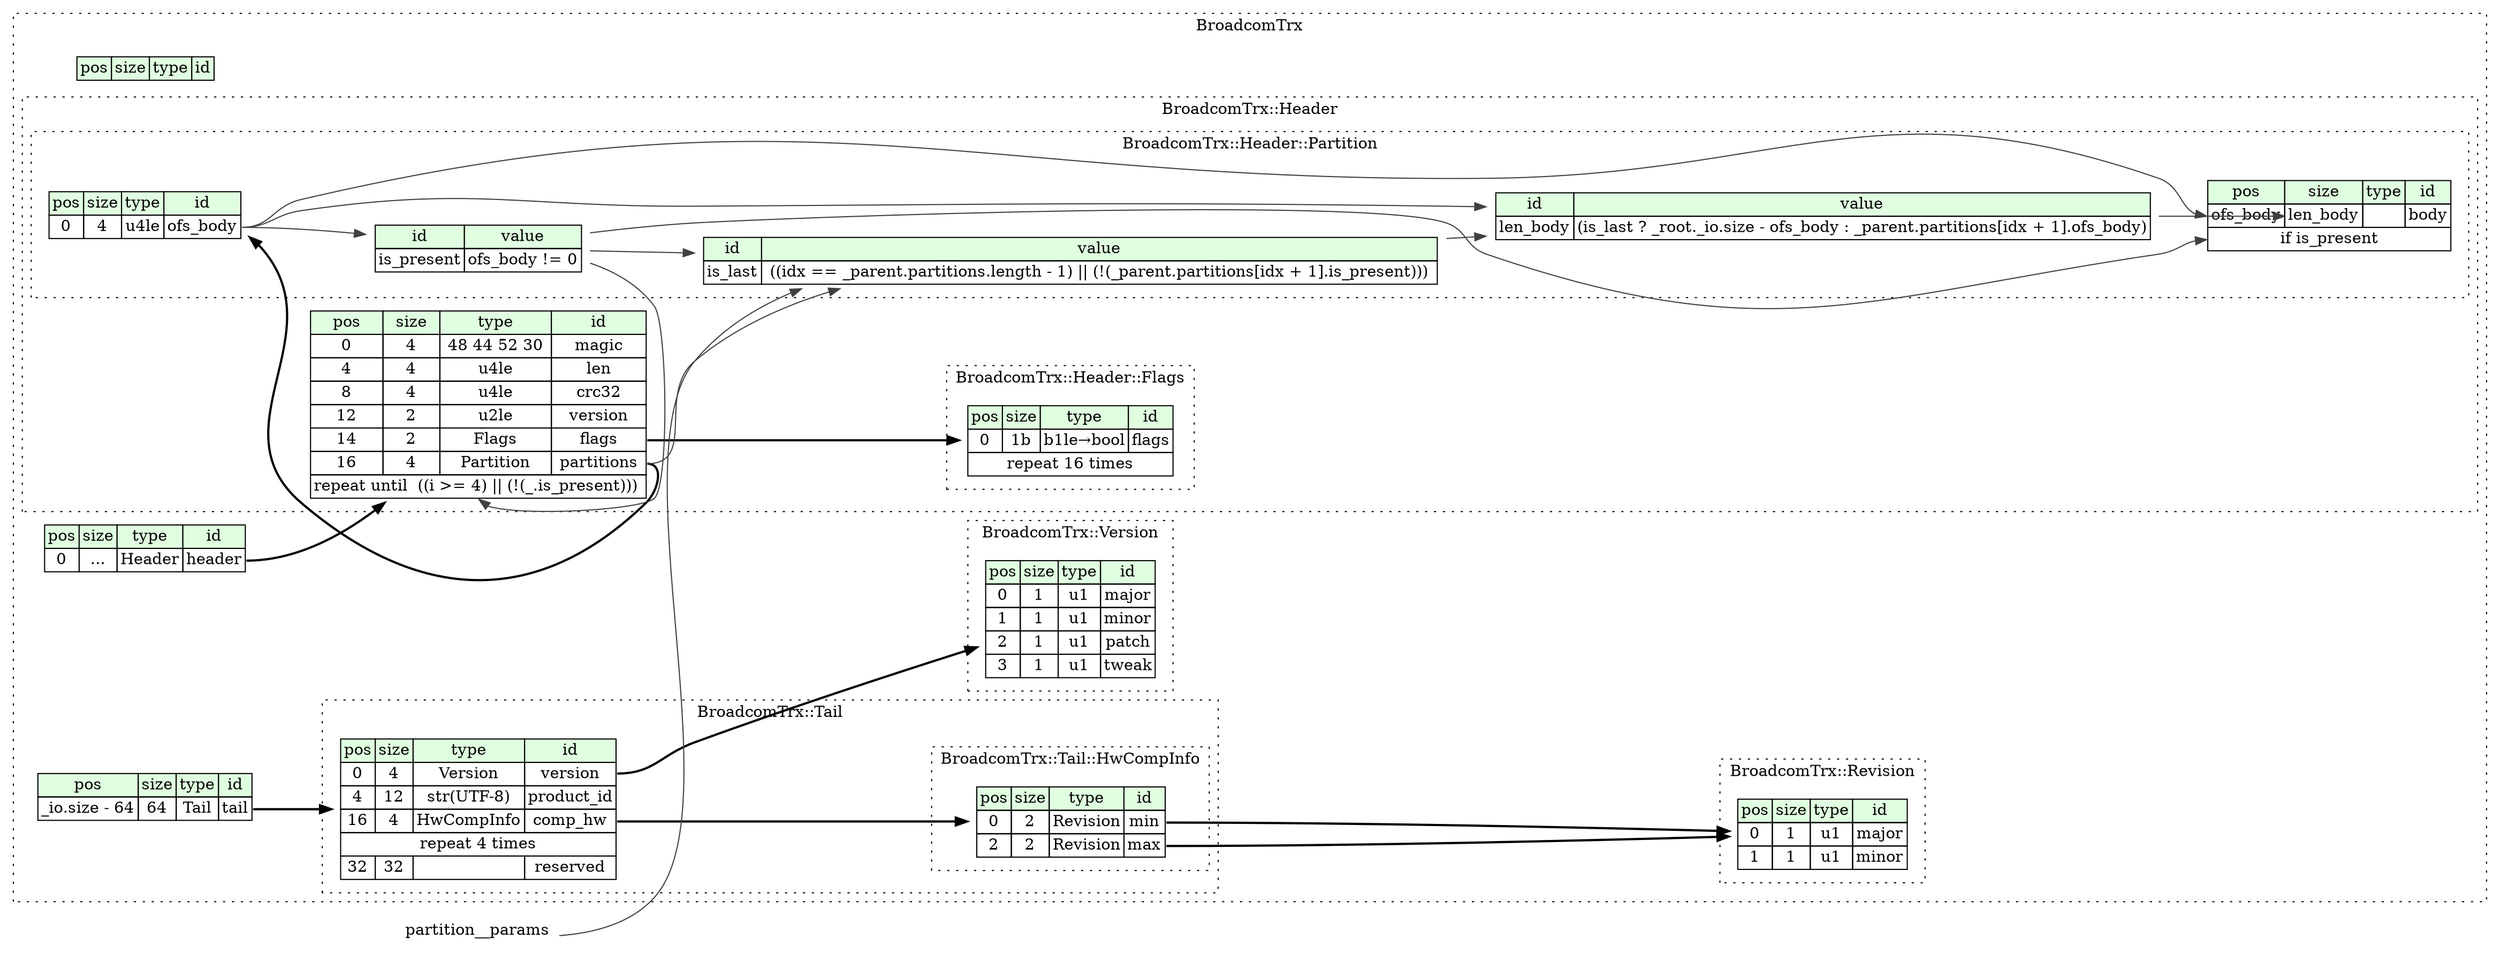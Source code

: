 digraph {
	rankdir=LR;
	node [shape=plaintext];
	subgraph cluster__broadcom_trx {
		label="BroadcomTrx";
		graph[style=dotted];

		broadcom_trx__seq [label=<<TABLE BORDER="0" CELLBORDER="1" CELLSPACING="0">
			<TR><TD BGCOLOR="#E0FFE0">pos</TD><TD BGCOLOR="#E0FFE0">size</TD><TD BGCOLOR="#E0FFE0">type</TD><TD BGCOLOR="#E0FFE0">id</TD></TR>
		</TABLE>>];
		broadcom_trx__inst__header [label=<<TABLE BORDER="0" CELLBORDER="1" CELLSPACING="0">
			<TR><TD BGCOLOR="#E0FFE0">pos</TD><TD BGCOLOR="#E0FFE0">size</TD><TD BGCOLOR="#E0FFE0">type</TD><TD BGCOLOR="#E0FFE0">id</TD></TR>
			<TR><TD PORT="header_pos">0</TD><TD PORT="header_size">...</TD><TD>Header</TD><TD PORT="header_type">header</TD></TR>
		</TABLE>>];
		broadcom_trx__inst__tail [label=<<TABLE BORDER="0" CELLBORDER="1" CELLSPACING="0">
			<TR><TD BGCOLOR="#E0FFE0">pos</TD><TD BGCOLOR="#E0FFE0">size</TD><TD BGCOLOR="#E0FFE0">type</TD><TD BGCOLOR="#E0FFE0">id</TD></TR>
			<TR><TD PORT="tail_pos">_io.size - 64</TD><TD PORT="tail_size">64</TD><TD>Tail</TD><TD PORT="tail_type">tail</TD></TR>
		</TABLE>>];
		subgraph cluster__header {
			label="BroadcomTrx::Header";
			graph[style=dotted];

			header__seq [label=<<TABLE BORDER="0" CELLBORDER="1" CELLSPACING="0">
				<TR><TD BGCOLOR="#E0FFE0">pos</TD><TD BGCOLOR="#E0FFE0">size</TD><TD BGCOLOR="#E0FFE0">type</TD><TD BGCOLOR="#E0FFE0">id</TD></TR>
				<TR><TD PORT="magic_pos">0</TD><TD PORT="magic_size">4</TD><TD>48 44 52 30</TD><TD PORT="magic_type">magic</TD></TR>
				<TR><TD PORT="len_pos">4</TD><TD PORT="len_size">4</TD><TD>u4le</TD><TD PORT="len_type">len</TD></TR>
				<TR><TD PORT="crc32_pos">8</TD><TD PORT="crc32_size">4</TD><TD>u4le</TD><TD PORT="crc32_type">crc32</TD></TR>
				<TR><TD PORT="version_pos">12</TD><TD PORT="version_size">2</TD><TD>u2le</TD><TD PORT="version_type">version</TD></TR>
				<TR><TD PORT="flags_pos">14</TD><TD PORT="flags_size">2</TD><TD>Flags</TD><TD PORT="flags_type">flags</TD></TR>
				<TR><TD PORT="partitions_pos">16</TD><TD PORT="partitions_size">4</TD><TD>Partition</TD><TD PORT="partitions_type">partitions</TD></TR>
				<TR><TD COLSPAN="4" PORT="partitions__repeat">repeat until  ((i &gt;= 4) || (!(_.is_present))) </TD></TR>
			</TABLE>>];
			subgraph cluster__flags {
				label="BroadcomTrx::Header::Flags";
				graph[style=dotted];

				flags__seq [label=<<TABLE BORDER="0" CELLBORDER="1" CELLSPACING="0">
					<TR><TD BGCOLOR="#E0FFE0">pos</TD><TD BGCOLOR="#E0FFE0">size</TD><TD BGCOLOR="#E0FFE0">type</TD><TD BGCOLOR="#E0FFE0">id</TD></TR>
					<TR><TD PORT="flags_pos">0</TD><TD PORT="flags_size">1b</TD><TD>b1le→bool</TD><TD PORT="flags_type">flags</TD></TR>
					<TR><TD COLSPAN="4" PORT="flags__repeat">repeat 16 times</TD></TR>
				</TABLE>>];
			}
			subgraph cluster__partition {
				label="BroadcomTrx::Header::Partition";
				graph[style=dotted];

				partition__seq [label=<<TABLE BORDER="0" CELLBORDER="1" CELLSPACING="0">
					<TR><TD BGCOLOR="#E0FFE0">pos</TD><TD BGCOLOR="#E0FFE0">size</TD><TD BGCOLOR="#E0FFE0">type</TD><TD BGCOLOR="#E0FFE0">id</TD></TR>
					<TR><TD PORT="ofs_body_pos">0</TD><TD PORT="ofs_body_size">4</TD><TD>u4le</TD><TD PORT="ofs_body_type">ofs_body</TD></TR>
				</TABLE>>];
				partition__inst__body [label=<<TABLE BORDER="0" CELLBORDER="1" CELLSPACING="0">
					<TR><TD BGCOLOR="#E0FFE0">pos</TD><TD BGCOLOR="#E0FFE0">size</TD><TD BGCOLOR="#E0FFE0">type</TD><TD BGCOLOR="#E0FFE0">id</TD></TR>
					<TR><TD PORT="body_pos">ofs_body</TD><TD PORT="body_size">len_body</TD><TD></TD><TD PORT="body_type">body</TD></TR>
					<TR><TD COLSPAN="4" PORT="body__if">if is_present</TD></TR>
				</TABLE>>];
				partition__inst__is_last [label=<<TABLE BORDER="0" CELLBORDER="1" CELLSPACING="0">
					<TR><TD BGCOLOR="#E0FFE0">id</TD><TD BGCOLOR="#E0FFE0">value</TD></TR>
					<TR><TD>is_last</TD><TD> ((idx == _parent.partitions.length - 1) || (!(_parent.partitions[idx + 1].is_present))) </TD></TR>
				</TABLE>>];
				partition__inst__is_present [label=<<TABLE BORDER="0" CELLBORDER="1" CELLSPACING="0">
					<TR><TD BGCOLOR="#E0FFE0">id</TD><TD BGCOLOR="#E0FFE0">value</TD></TR>
					<TR><TD>is_present</TD><TD>ofs_body != 0</TD></TR>
				</TABLE>>];
				partition__inst__len_body [label=<<TABLE BORDER="0" CELLBORDER="1" CELLSPACING="0">
					<TR><TD BGCOLOR="#E0FFE0">id</TD><TD BGCOLOR="#E0FFE0">value</TD></TR>
					<TR><TD>len_body</TD><TD>(is_last ? _root._io.size - ofs_body : _parent.partitions[idx + 1].ofs_body)</TD></TR>
				</TABLE>>];
			}
		}
		subgraph cluster__revision {
			label="BroadcomTrx::Revision";
			graph[style=dotted];

			revision__seq [label=<<TABLE BORDER="0" CELLBORDER="1" CELLSPACING="0">
				<TR><TD BGCOLOR="#E0FFE0">pos</TD><TD BGCOLOR="#E0FFE0">size</TD><TD BGCOLOR="#E0FFE0">type</TD><TD BGCOLOR="#E0FFE0">id</TD></TR>
				<TR><TD PORT="major_pos">0</TD><TD PORT="major_size">1</TD><TD>u1</TD><TD PORT="major_type">major</TD></TR>
				<TR><TD PORT="minor_pos">1</TD><TD PORT="minor_size">1</TD><TD>u1</TD><TD PORT="minor_type">minor</TD></TR>
			</TABLE>>];
		}
		subgraph cluster__tail {
			label="BroadcomTrx::Tail";
			graph[style=dotted];

			tail__seq [label=<<TABLE BORDER="0" CELLBORDER="1" CELLSPACING="0">
				<TR><TD BGCOLOR="#E0FFE0">pos</TD><TD BGCOLOR="#E0FFE0">size</TD><TD BGCOLOR="#E0FFE0">type</TD><TD BGCOLOR="#E0FFE0">id</TD></TR>
				<TR><TD PORT="version_pos">0</TD><TD PORT="version_size">4</TD><TD>Version</TD><TD PORT="version_type">version</TD></TR>
				<TR><TD PORT="product_id_pos">4</TD><TD PORT="product_id_size">12</TD><TD>str(UTF-8)</TD><TD PORT="product_id_type">product_id</TD></TR>
				<TR><TD PORT="comp_hw_pos">16</TD><TD PORT="comp_hw_size">4</TD><TD>HwCompInfo</TD><TD PORT="comp_hw_type">comp_hw</TD></TR>
				<TR><TD COLSPAN="4" PORT="comp_hw__repeat">repeat 4 times</TD></TR>
				<TR><TD PORT="reserved_pos">32</TD><TD PORT="reserved_size">32</TD><TD></TD><TD PORT="reserved_type">reserved</TD></TR>
			</TABLE>>];
			subgraph cluster__hw_comp_info {
				label="BroadcomTrx::Tail::HwCompInfo";
				graph[style=dotted];

				hw_comp_info__seq [label=<<TABLE BORDER="0" CELLBORDER="1" CELLSPACING="0">
					<TR><TD BGCOLOR="#E0FFE0">pos</TD><TD BGCOLOR="#E0FFE0">size</TD><TD BGCOLOR="#E0FFE0">type</TD><TD BGCOLOR="#E0FFE0">id</TD></TR>
					<TR><TD PORT="min_pos">0</TD><TD PORT="min_size">2</TD><TD>Revision</TD><TD PORT="min_type">min</TD></TR>
					<TR><TD PORT="max_pos">2</TD><TD PORT="max_size">2</TD><TD>Revision</TD><TD PORT="max_type">max</TD></TR>
				</TABLE>>];
			}
		}
		subgraph cluster__version {
			label="BroadcomTrx::Version";
			graph[style=dotted];

			version__seq [label=<<TABLE BORDER="0" CELLBORDER="1" CELLSPACING="0">
				<TR><TD BGCOLOR="#E0FFE0">pos</TD><TD BGCOLOR="#E0FFE0">size</TD><TD BGCOLOR="#E0FFE0">type</TD><TD BGCOLOR="#E0FFE0">id</TD></TR>
				<TR><TD PORT="major_pos">0</TD><TD PORT="major_size">1</TD><TD>u1</TD><TD PORT="major_type">major</TD></TR>
				<TR><TD PORT="minor_pos">1</TD><TD PORT="minor_size">1</TD><TD>u1</TD><TD PORT="minor_type">minor</TD></TR>
				<TR><TD PORT="patch_pos">2</TD><TD PORT="patch_size">1</TD><TD>u1</TD><TD PORT="patch_type">patch</TD></TR>
				<TR><TD PORT="tweak_pos">3</TD><TD PORT="tweak_size">1</TD><TD>u1</TD><TD PORT="tweak_type">tweak</TD></TR>
			</TABLE>>];
		}
	}
	broadcom_trx__inst__header:header_type -> header__seq [style=bold];
	broadcom_trx__inst__tail:tail_type -> tail__seq [style=bold];
	header__seq:flags_type -> flags__seq [style=bold];
	header__seq:partitions_type -> partition__seq [style=bold];
	partition__inst__is_present:is_present_type -> header__seq:partitions__repeat [color="#404040"];
	partition__seq:ofs_body_type -> partition__inst__body:body_pos [color="#404040"];
	partition__inst__len_body:len_body_type -> partition__inst__body:body_size [color="#404040"];
	partition__inst__is_present:is_present_type -> partition__inst__body:body__if [color="#404040"];
	partition__params:idx_type -> partition__inst__is_last [color="#404040"];
	header__seq:partitions_type -> partition__inst__is_last [color="#404040"];
	partition__inst__is_present:is_present_type -> partition__inst__is_last [color="#404040"];
	partition__seq:ofs_body_type -> partition__inst__is_present [color="#404040"];
	partition__inst__is_last:is_last_type -> partition__inst__len_body [color="#404040"];
	partition__seq:ofs_body_type -> partition__inst__len_body [color="#404040"];
	tail__seq:version_type -> version__seq [style=bold];
	tail__seq:comp_hw_type -> hw_comp_info__seq [style=bold];
	hw_comp_info__seq:min_type -> revision__seq [style=bold];
	hw_comp_info__seq:max_type -> revision__seq [style=bold];
}
